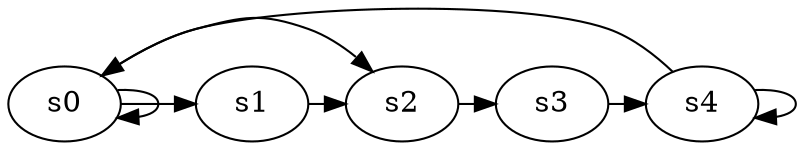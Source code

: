 digraph game_0598_cycle_5 {
    s0 [name="s0", player=0];
    s1 [name="s1", player=0];
    s2 [name="s2", player=0];
    s3 [name="s3", player=0];
    s4 [name="s4", player=1];

    s0 -> s1 [constraint="time == 2 || time == 11 || time == 13 || time == 22 || time == 23"];
    s1 -> s2 [constraint="time % 4 == 3 || time % 4 == 2"];
    s2 -> s3 [constraint="time % 4 == 2"];
    s3 -> s4 [constraint="time == 8 || time == 11 || time == 18 || time == 19"];
    s4 -> s0 [constraint="time % 3 == 0 && !(time % 3 == 0)"];
    s0 -> s0 [constraint="time % 3 == 0"];
    s0 -> s2 [constraint="time == 0"];
    s4 -> s4 [constraint="time % 3 == 0"];
}
